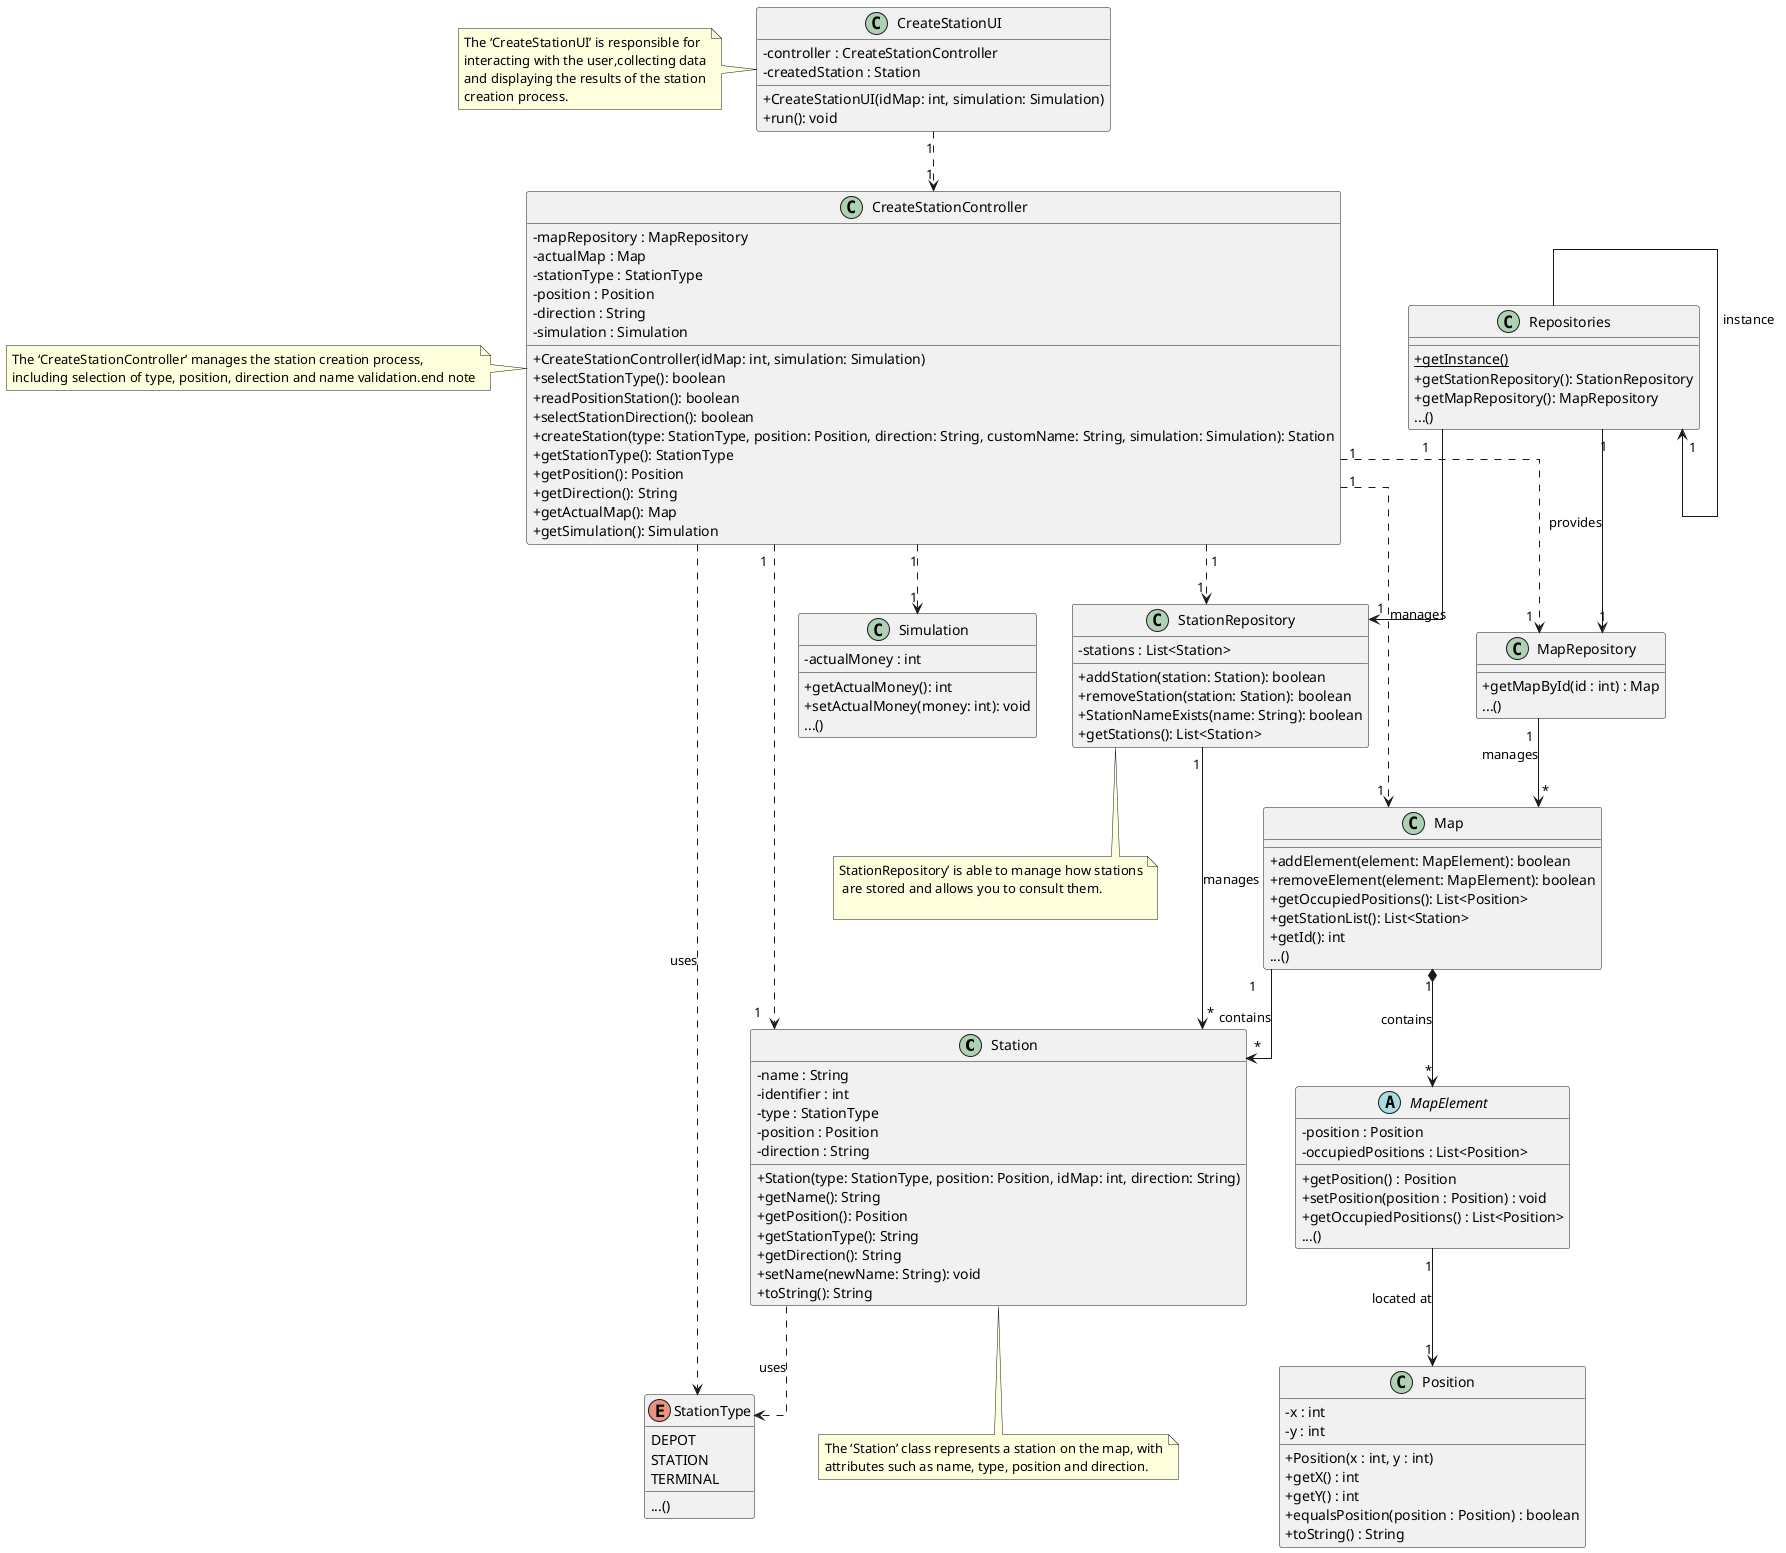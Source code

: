 @startuml

skinparam packageStyle rectangle
skinparam shadowing false
skinparam linetype polyline
skinparam linetype ortho
skinparam classAttributeIconSize 0

' --------------------
' DOMAIN CLASSES
' --------------------
class Station {
    - name : String
    - identifier : int
    - type : StationType
    - position : Position
    - direction : String
    + Station(type: StationType, position: Position, idMap: int, direction: String)
    + getName(): String
    + getPosition(): Position
    + getStationType(): String
    + getDirection(): String
    + setName(newName: String): void
    + toString(): String
}

enum StationType {
    DEPOT
    STATION
    TERMINAL
    ...()
}

class Position {
    + Position(x : int, y : int)
    + getX() : int
    + getY() : int
    + equalsPosition(position : Position) : boolean
    + toString() : String
    - x : int
    - y : int
}

class Map {
    + addElement(element: MapElement): boolean
    + removeElement(element: MapElement): boolean
    + getOccupiedPositions(): List<Position>
    + getStationList(): List<Station>
    + getId(): int
    ...()
}

abstract class MapElement {
    - position : Position
    - occupiedPositions : List<Position>
    + getPosition() : Position
    + setPosition(position : Position) : void
    + getOccupiedPositions() : List<Position>
    ...()
}

class Simulation {
    - actualMoney : int
    + getActualMoney(): int
    + setActualMoney(money: int): void
    ...()
}

' --------------------
' CONTROLLER
' --------------------
class CreateStationController {
    - mapRepository : MapRepository
    - actualMap : Map
    - stationType : StationType
    - position : Position
    - direction : String
    - simulation : Simulation
    + CreateStationController(idMap: int, simulation: Simulation)
    + selectStationType(): boolean
    + readPositionStation(): boolean
    + selectStationDirection(): boolean
    + createStation(type: StationType, position: Position, direction: String, customName: String, simulation: Simulation): Station
    + getStationType(): StationType
    + getPosition(): Position
    + getDirection(): String
    + getActualMap(): Map
    + getSimulation(): Simulation
}

' --------------------
' UI
' --------------------
class CreateStationUI {
    - controller : CreateStationController
    - createdStation : Station
    + CreateStationUI(idMap: int, simulation: Simulation)
    + run(): void
}

' --------------------
' REPOSITORIES
' --------------------
class StationRepository {
    - stations : List<Station>
    + addStation(station: Station): boolean
    + removeStation(station: Station): boolean
    + StationNameExists(name: String): boolean
    + getStations(): List<Station>
}

class MapRepository {
    + getMapById(id : int) : Map
    ...()
}

class Repositories {
    + {static} getInstance()
    + getStationRepository(): StationRepository
    + getMapRepository(): MapRepository
    ...()
}

' --------------------
' RELATIONSHIPS
' --------------------
CreateStationUI "1" ..> "1" CreateStationController
CreateStationController "1" .> "1" Map : manages
CreateStationController "1" ..> "1" MapRepository
CreateStationController "1" ..> "1" StationRepository
CreateStationController "1" ..> "1" Simulation
CreateStationController "1" ..> "1" Station
CreateStationController  ..> StationType : uses

Station  ..> StationType : uses


Map "1" *--> "*" MapElement : contains
Map "1" --> "*" Station: contains
MapElement "1" --> "1" Position : located at

Repositories -> "1" Repositories : instance
Repositories "1" --> "1" StationRepository
Repositories "1" --> "1" MapRepository : provides
StationRepository "1" --> "*" Station : manages
MapRepository "1" --> "*" Map : manages

' --------------------
' NOTES
' --------------------
note left of CreateStationController
   The ‘CreateStationController’ manages the station creation process,
   including selection of type, position, direction and name validation.end note
end note

note left of CreateStationUI
    The ‘CreateStationUI’ is responsible for
    interacting with the user,collecting data
    and displaying the results of the station
    creation process.
end note

note bottom of Station
    The ‘Station’ class represents a station on the map, with
    attributes such as name, type, position and direction.
end note

note bottom of StationRepository
    StationRepository’ is able to manage how stations
     are stored and allows you to consult them.

end note

@enduml
